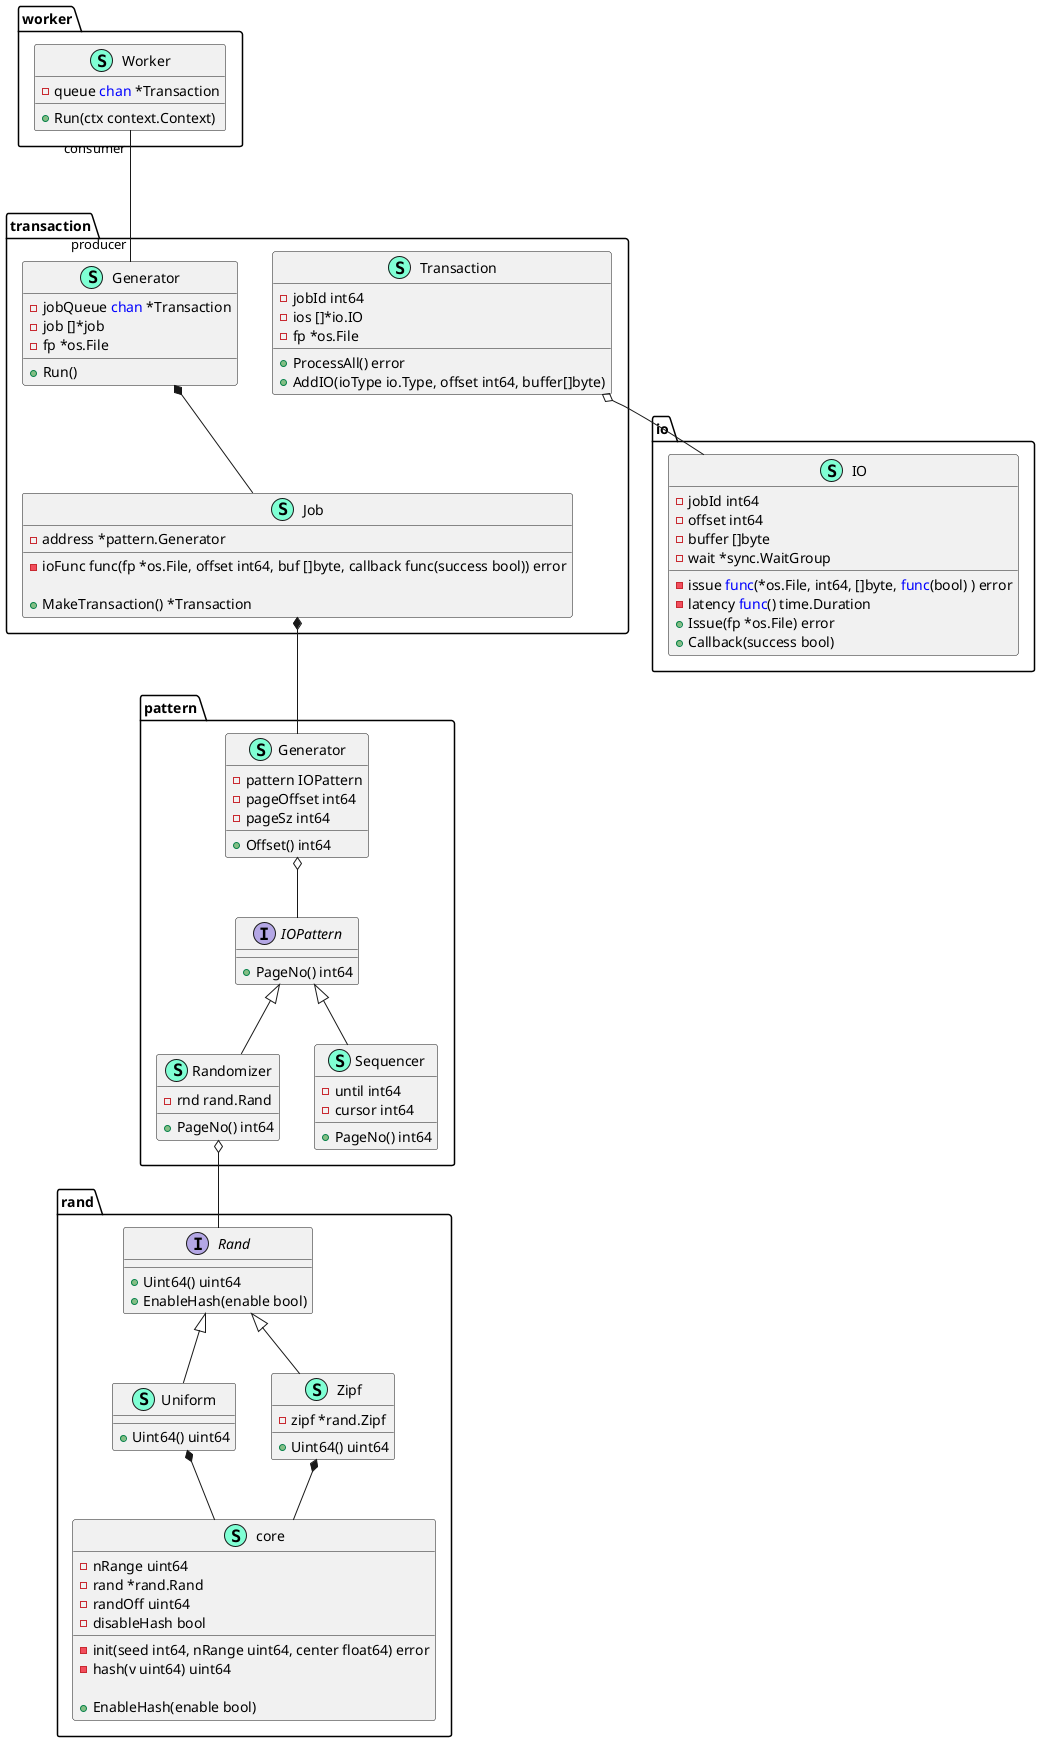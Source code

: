 @startuml

namespace io {
    class IO << (S,Aquamarine) >> {
        - jobId int64
        - offset int64
        - buffer []byte
        - issue <font color=blue>func</font>(*os.File, int64, []byte, <font color=blue>func</font>(bool) ) error
        - latency <font color=blue>func</font>() time.Duration
        - wait *sync.WaitGroup

        + Issue(fp *os.File) error
        + Callback(success bool)
    }
}

namespace pattern {
    class Generator << (S,Aquamarine) >> {
        - pattern IOPattern
        - pageOffset int64
        - pageSz int64

        + Offset() int64

    }
    interface IOPattern  {
        + PageNo() int64

    }
    class Randomizer << (S,Aquamarine) >> {
        - rnd rand.Rand

        + PageNo() int64

    }
    class Sequencer << (S,Aquamarine) >> {
        - until int64
        - cursor int64

        + PageNo() int64

    }
}
"pattern.IOPattern" <|-- "pattern.Randomizer"
"pattern.IOPattern" <|-- "pattern.Sequencer"
"pattern.Generator" o-- "pattern.IOPattern"

namespace rand {
    interface Rand  {
        + Uint64() uint64
        + EnableHash(enable bool) 

    }
    class Uniform << (S,Aquamarine) >> {
        + Uint64() uint64

    }
    class Zipf << (S,Aquamarine) >> {
        - zipf *rand.Zipf

        + Uint64() uint64

    }
    class core << (S,Aquamarine) >> {
        - nRange uint64
        - rand *rand.Rand
        - randOff uint64
        - disableHash bool

        - init(seed int64, nRange uint64, center float64) error
        - hash(v uint64) uint64

        + EnableHash(enable bool) 

    }
}
"rand.Uniform" *-- "rand.core"
"rand.Zipf" *-- "rand.core"
"rand.Rand" <|-- "rand.Uniform"
"rand.Rand" <|-- "rand.Zipf"

namespace transaction {
    ' Transaction Generator
    class Job << (S, Aquamarine) >> {
        - address *pattern.Generator

        - ioFunc func(fp *os.File, offset int64, buf []byte, callback func(success bool)) error

        + MakeTransaction() *Transaction
    }
    class Generator << (S, Aquamarine) >> {
        - jobQueue <font color=blue>chan</font> *Transaction
        - job []*job
        - fp *os.File

        + Run()
    }
    class Transaction << (S, Aquamarine) >> {
        - jobId int64
        - ios []*io.IO
        - fp *os.File

        + ProcessAll() error
        + AddIO(ioType io.Type, offset int64, buffer[]byte)
    }
}
"transaction.Generator" *-- "transaction.Job"

namespace worker {
    /'
      Each worker run only their own transaction at a time.
     '/
    class Worker << (S, Aquamarine) >> {
        - queue <font color=blue>chan</font> *Transaction

        + Run(ctx context.Context)
    }
}

' Global associations
"pattern.Randomizer" o-- "rand.Rand"
"transaction.Transaction" o-- "io.IO"
"transaction.Job" *-- "pattern.Generator"
"worker.Worker" "consumer" --- "producer" "transaction.Generator"

@enduml
